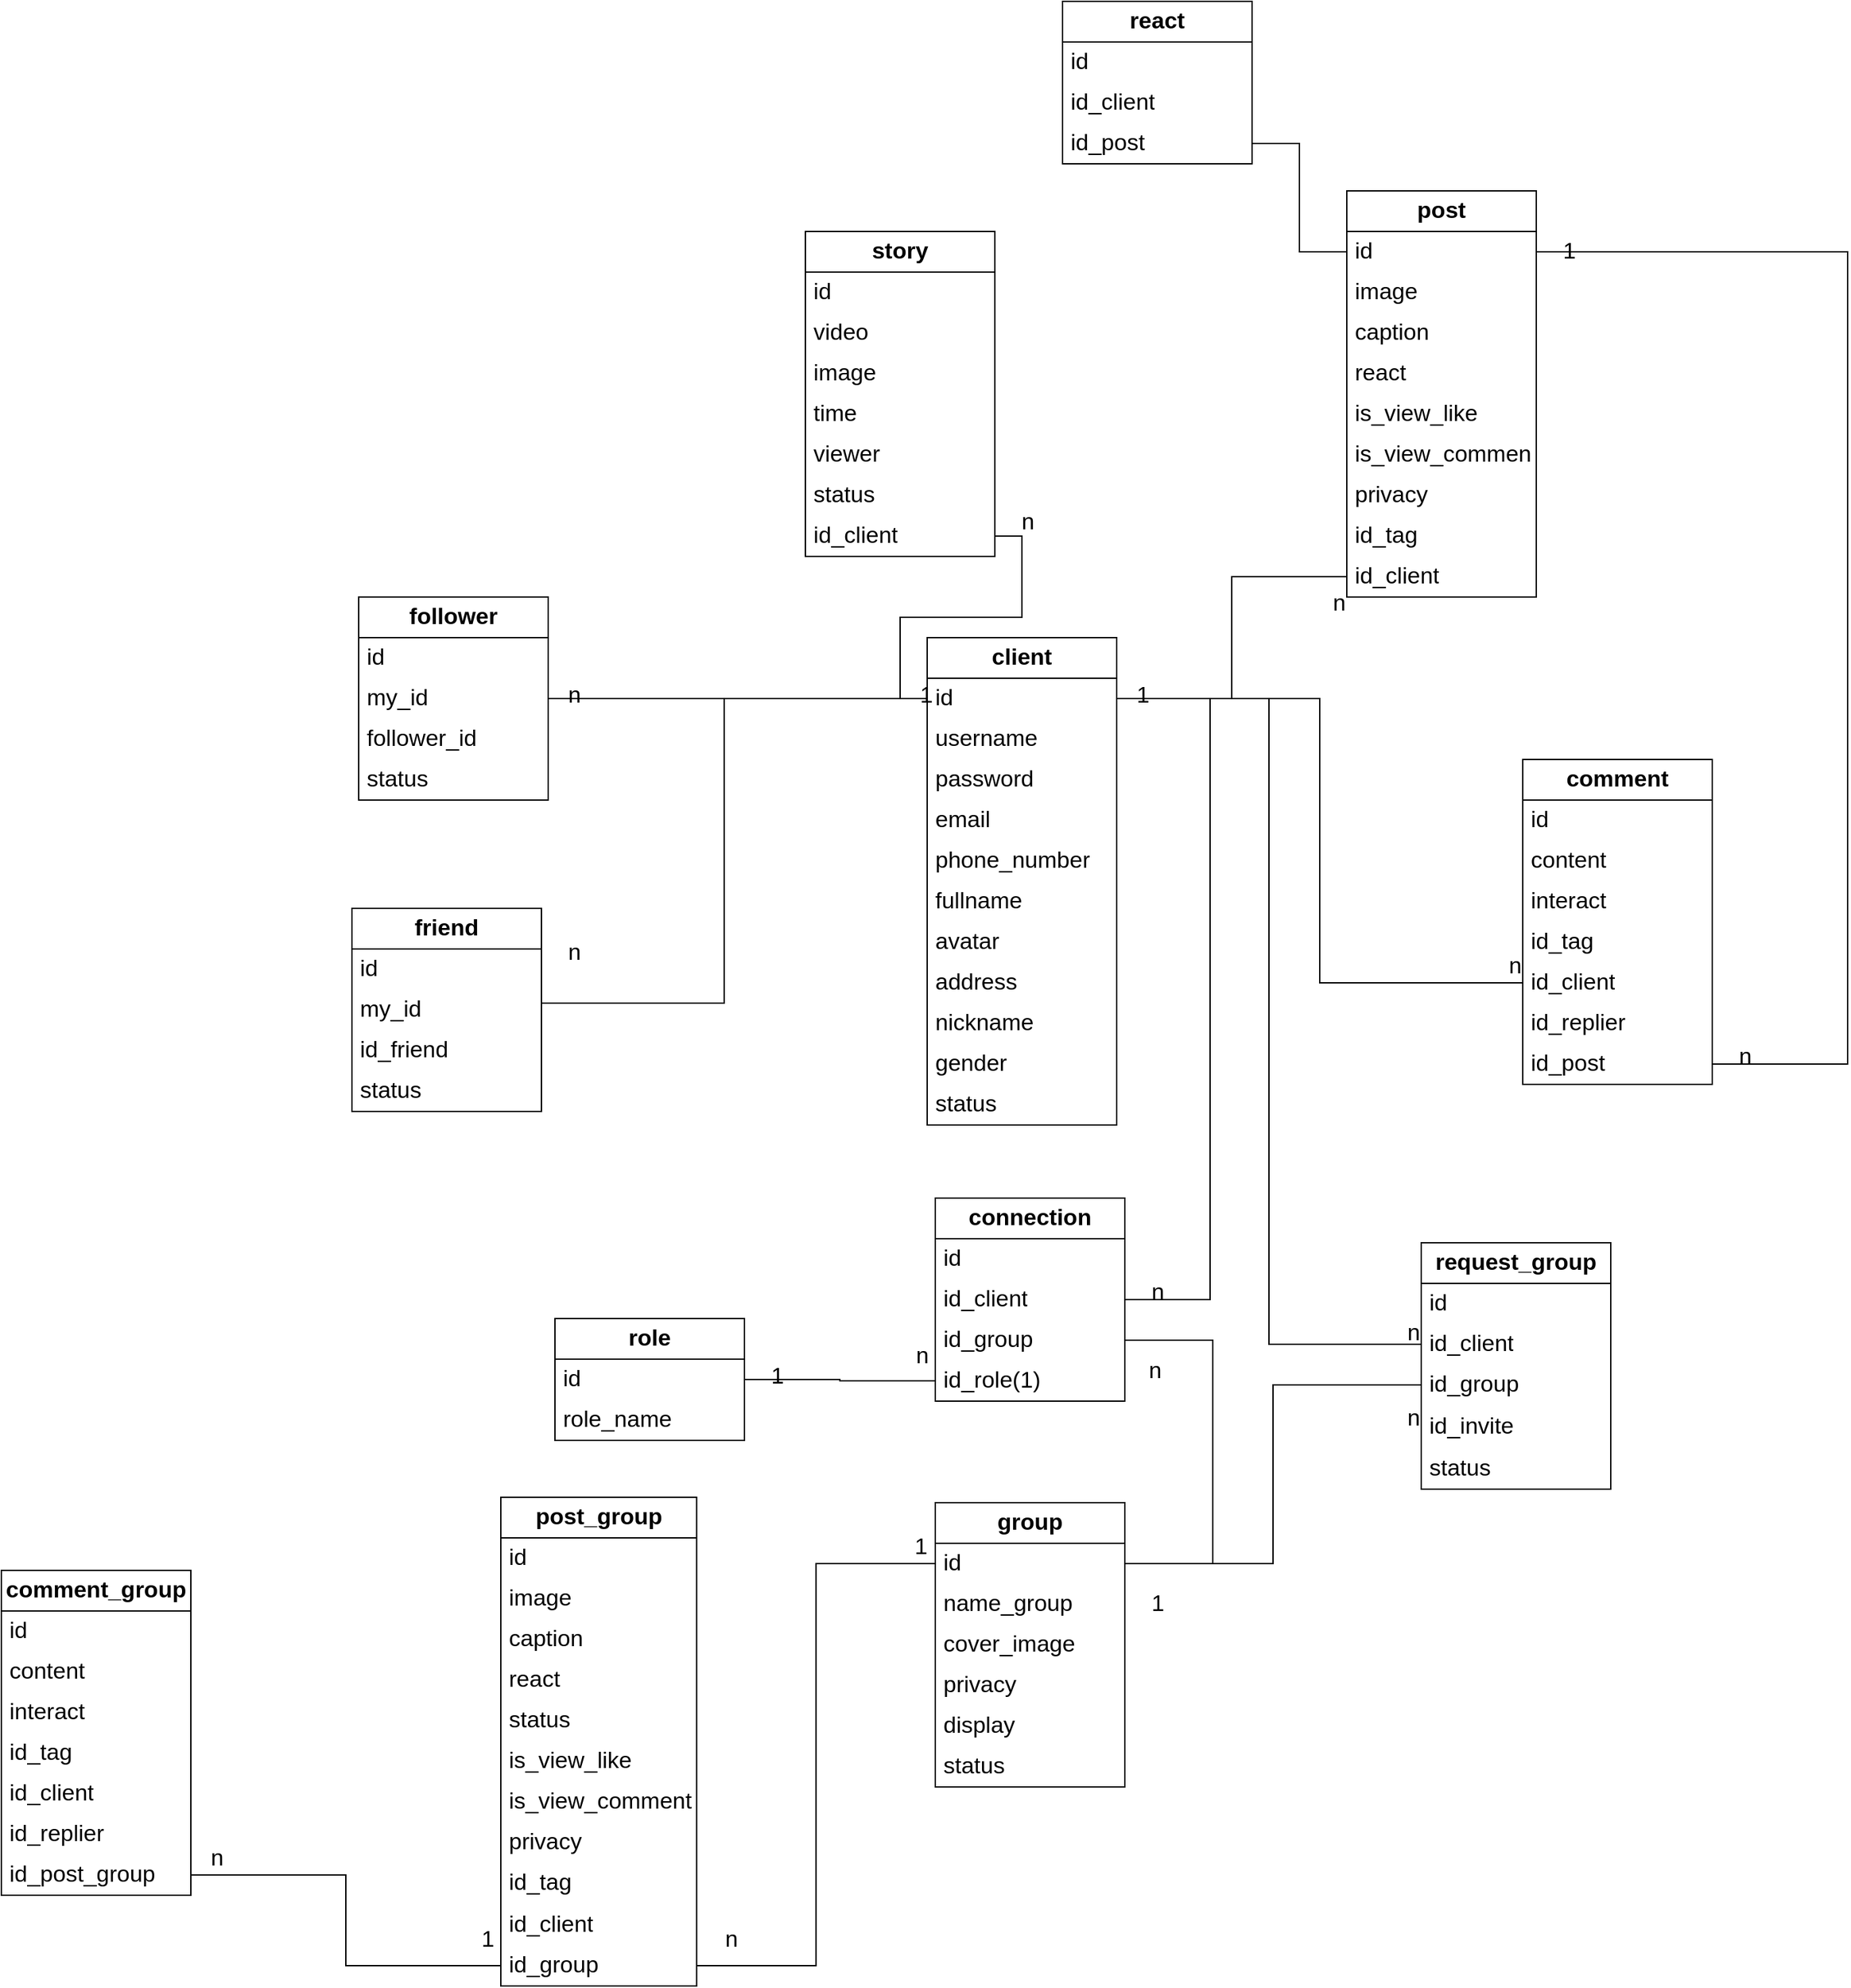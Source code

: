 <mxfile version="22.1.7" type="device">
  <diagram id="KWOiYIFI6qFfXmNldW56" name="Trang-1">
    <mxGraphModel dx="2100" dy="2706" grid="0" gridSize="10" guides="1" tooltips="1" connect="1" arrows="1" fold="1" page="1" pageScale="1" pageWidth="900" pageHeight="1600" math="0" shadow="0">
      <root>
        <mxCell id="0" />
        <mxCell id="1" parent="0" />
        <mxCell id="lit1NQytXQZpZHDRdPP0-2" value="client" style="swimlane;childLayout=stackLayout;horizontal=1;startSize=30;horizontalStack=0;resizeParent=1;resizeParentMax=0;resizeLast=0;collapsible=1;marginBottom=0;rounded=0;html=1;whiteSpace=wrap;labelBackgroundColor=none;fontSize=17;" parent="1" vertex="1">
          <mxGeometry x="935" y="40" width="140" height="360" as="geometry" />
        </mxCell>
        <mxCell id="lit1NQytXQZpZHDRdPP0-3" value="id" style="text;strokeColor=none;fillColor=none;align=left;verticalAlign=middle;spacingLeft=4;spacingRight=4;overflow=hidden;points=[[0,0.5],[1,0.5]];portConstraint=eastwest;rotatable=0;rounded=0;html=1;whiteSpace=wrap;labelBackgroundColor=none;fontSize=17;" parent="lit1NQytXQZpZHDRdPP0-2" vertex="1">
          <mxGeometry y="30" width="140" height="30" as="geometry" />
        </mxCell>
        <mxCell id="lit1NQytXQZpZHDRdPP0-4" value="username" style="text;strokeColor=none;fillColor=none;align=left;verticalAlign=middle;spacingLeft=4;spacingRight=4;overflow=hidden;points=[[0,0.5],[1,0.5]];portConstraint=eastwest;rotatable=0;rounded=0;html=1;whiteSpace=wrap;labelBackgroundColor=none;fontSize=17;" parent="lit1NQytXQZpZHDRdPP0-2" vertex="1">
          <mxGeometry y="60" width="140" height="30" as="geometry" />
        </mxCell>
        <mxCell id="lit1NQytXQZpZHDRdPP0-5" value="password" style="text;strokeColor=none;fillColor=none;align=left;verticalAlign=middle;spacingLeft=4;spacingRight=4;overflow=hidden;points=[[0,0.5],[1,0.5]];portConstraint=eastwest;rotatable=0;rounded=0;html=1;whiteSpace=wrap;labelBackgroundColor=none;fontSize=17;" parent="lit1NQytXQZpZHDRdPP0-2" vertex="1">
          <mxGeometry y="90" width="140" height="30" as="geometry" />
        </mxCell>
        <mxCell id="lit1NQytXQZpZHDRdPP0-6" value="email" style="text;strokeColor=none;fillColor=none;align=left;verticalAlign=middle;spacingLeft=4;spacingRight=4;overflow=hidden;points=[[0,0.5],[1,0.5]];portConstraint=eastwest;rotatable=0;rounded=0;html=1;whiteSpace=wrap;labelBackgroundColor=none;fontSize=17;" parent="lit1NQytXQZpZHDRdPP0-2" vertex="1">
          <mxGeometry y="120" width="140" height="30" as="geometry" />
        </mxCell>
        <mxCell id="lit1NQytXQZpZHDRdPP0-7" value="phone_number&#x9;" style="text;strokeColor=none;fillColor=none;align=left;verticalAlign=middle;spacingLeft=4;spacingRight=4;overflow=hidden;points=[[0,0.5],[1,0.5]];portConstraint=eastwest;rotatable=0;rounded=0;html=1;whiteSpace=wrap;labelBackgroundColor=none;fontSize=17;" parent="lit1NQytXQZpZHDRdPP0-2" vertex="1">
          <mxGeometry y="150" width="140" height="30" as="geometry" />
        </mxCell>
        <mxCell id="lit1NQytXQZpZHDRdPP0-8" value="fullname" style="text;strokeColor=none;fillColor=none;align=left;verticalAlign=middle;spacingLeft=4;spacingRight=4;overflow=hidden;points=[[0,0.5],[1,0.5]];portConstraint=eastwest;rotatable=0;rounded=0;html=1;whiteSpace=wrap;labelBackgroundColor=none;fontSize=17;" parent="lit1NQytXQZpZHDRdPP0-2" vertex="1">
          <mxGeometry y="180" width="140" height="30" as="geometry" />
        </mxCell>
        <mxCell id="lit1NQytXQZpZHDRdPP0-9" value="avatar" style="text;strokeColor=none;fillColor=none;align=left;verticalAlign=middle;spacingLeft=4;spacingRight=4;overflow=hidden;points=[[0,0.5],[1,0.5]];portConstraint=eastwest;rotatable=0;rounded=0;html=1;whiteSpace=wrap;labelBackgroundColor=none;fontSize=17;" parent="lit1NQytXQZpZHDRdPP0-2" vertex="1">
          <mxGeometry y="210" width="140" height="30" as="geometry" />
        </mxCell>
        <mxCell id="638CYZ-bxSF4gwAhZHb6-4" value="address" style="text;strokeColor=none;fillColor=none;align=left;verticalAlign=middle;spacingLeft=4;spacingRight=4;overflow=hidden;points=[[0,0.5],[1,0.5]];portConstraint=eastwest;rotatable=0;rounded=0;html=1;whiteSpace=wrap;labelBackgroundColor=none;fontSize=17;" parent="lit1NQytXQZpZHDRdPP0-2" vertex="1">
          <mxGeometry y="240" width="140" height="30" as="geometry" />
        </mxCell>
        <mxCell id="638CYZ-bxSF4gwAhZHb6-3" value="nickname" style="text;strokeColor=none;fillColor=none;align=left;verticalAlign=middle;spacingLeft=4;spacingRight=4;overflow=hidden;points=[[0,0.5],[1,0.5]];portConstraint=eastwest;rotatable=0;rounded=0;html=1;whiteSpace=wrap;labelBackgroundColor=none;fontSize=17;" parent="lit1NQytXQZpZHDRdPP0-2" vertex="1">
          <mxGeometry y="270" width="140" height="30" as="geometry" />
        </mxCell>
        <mxCell id="638CYZ-bxSF4gwAhZHb6-2" value="gender" style="text;strokeColor=none;fillColor=none;align=left;verticalAlign=middle;spacingLeft=4;spacingRight=4;overflow=hidden;points=[[0,0.5],[1,0.5]];portConstraint=eastwest;rotatable=0;rounded=0;html=1;whiteSpace=wrap;labelBackgroundColor=none;fontSize=17;" parent="lit1NQytXQZpZHDRdPP0-2" vertex="1">
          <mxGeometry y="300" width="140" height="30" as="geometry" />
        </mxCell>
        <mxCell id="lit1NQytXQZpZHDRdPP0-38" value="status" style="text;strokeColor=none;fillColor=none;align=left;verticalAlign=middle;spacingLeft=4;spacingRight=4;overflow=hidden;points=[[0,0.5],[1,0.5]];portConstraint=eastwest;rotatable=0;rounded=0;html=1;whiteSpace=wrap;labelBackgroundColor=none;fontSize=17;" parent="lit1NQytXQZpZHDRdPP0-2" vertex="1">
          <mxGeometry y="330" width="140" height="30" as="geometry" />
        </mxCell>
        <mxCell id="lit1NQytXQZpZHDRdPP0-19" value="follower" style="swimlane;childLayout=stackLayout;horizontal=1;startSize=30;horizontalStack=0;resizeParent=1;resizeParentMax=0;resizeLast=0;collapsible=1;marginBottom=0;rounded=0;html=1;whiteSpace=wrap;labelBackgroundColor=none;fontSize=17;" parent="1" vertex="1">
          <mxGeometry x="515" y="10" width="140" height="150" as="geometry" />
        </mxCell>
        <mxCell id="lit1NQytXQZpZHDRdPP0-20" value="id" style="text;strokeColor=none;fillColor=none;align=left;verticalAlign=middle;spacingLeft=4;spacingRight=4;overflow=hidden;points=[[0,0.5],[1,0.5]];portConstraint=eastwest;rotatable=0;rounded=0;html=1;whiteSpace=wrap;labelBackgroundColor=none;fontSize=17;" parent="lit1NQytXQZpZHDRdPP0-19" vertex="1">
          <mxGeometry y="30" width="140" height="30" as="geometry" />
        </mxCell>
        <mxCell id="lit1NQytXQZpZHDRdPP0-21" value="my_id" style="text;strokeColor=none;fillColor=none;align=left;verticalAlign=middle;spacingLeft=4;spacingRight=4;overflow=hidden;points=[[0,0.5],[1,0.5]];portConstraint=eastwest;rotatable=0;rounded=0;html=1;whiteSpace=wrap;labelBackgroundColor=none;fontSize=17;" parent="lit1NQytXQZpZHDRdPP0-19" vertex="1">
          <mxGeometry y="60" width="140" height="30" as="geometry" />
        </mxCell>
        <mxCell id="lit1NQytXQZpZHDRdPP0-41" value="follower_id" style="text;strokeColor=none;fillColor=none;align=left;verticalAlign=middle;spacingLeft=4;spacingRight=4;overflow=hidden;points=[[0,0.5],[1,0.5]];portConstraint=eastwest;rotatable=0;rounded=0;html=1;whiteSpace=wrap;labelBackgroundColor=none;fontSize=17;" parent="lit1NQytXQZpZHDRdPP0-19" vertex="1">
          <mxGeometry y="90" width="140" height="30" as="geometry" />
        </mxCell>
        <mxCell id="FnMhStmDp7XJVTJA2BKl-3" value="status" style="text;strokeColor=none;fillColor=none;align=left;verticalAlign=middle;spacingLeft=4;spacingRight=4;overflow=hidden;points=[[0,0.5],[1,0.5]];portConstraint=eastwest;rotatable=0;rounded=0;html=1;whiteSpace=wrap;labelBackgroundColor=none;fontSize=17;" parent="lit1NQytXQZpZHDRdPP0-19" vertex="1">
          <mxGeometry y="120" width="140" height="30" as="geometry" />
        </mxCell>
        <mxCell id="lit1NQytXQZpZHDRdPP0-30" value="" style="edgeStyle=orthogonalEdgeStyle;rounded=0;orthogonalLoop=1;jettySize=auto;endArrow=none;endFill=0;html=1;labelBackgroundColor=none;fontColor=default;fontSize=17;" parent="1" source="lit1NQytXQZpZHDRdPP0-26" target="lit1NQytXQZpZHDRdPP0-3" edge="1">
          <mxGeometry relative="1" as="geometry">
            <Array as="points">
              <mxPoint x="785" y="310" />
              <mxPoint x="785" y="85" />
            </Array>
          </mxGeometry>
        </mxCell>
        <mxCell id="lit1NQytXQZpZHDRdPP0-26" value="friend" style="swimlane;childLayout=stackLayout;horizontal=1;startSize=30;horizontalStack=0;resizeParent=1;resizeParentMax=0;resizeLast=0;collapsible=1;marginBottom=0;rounded=0;html=1;whiteSpace=wrap;labelBackgroundColor=none;fontSize=17;" parent="1" vertex="1">
          <mxGeometry x="510" y="240" width="140" height="150" as="geometry" />
        </mxCell>
        <mxCell id="lit1NQytXQZpZHDRdPP0-27" value="id" style="text;strokeColor=none;fillColor=none;align=left;verticalAlign=middle;spacingLeft=4;spacingRight=4;overflow=hidden;points=[[0,0.5],[1,0.5]];portConstraint=eastwest;rotatable=0;rounded=0;html=1;whiteSpace=wrap;labelBackgroundColor=none;fontSize=17;" parent="lit1NQytXQZpZHDRdPP0-26" vertex="1">
          <mxGeometry y="30" width="140" height="30" as="geometry" />
        </mxCell>
        <mxCell id="FnMhStmDp7XJVTJA2BKl-2" value="my_id" style="text;strokeColor=none;fillColor=none;align=left;verticalAlign=middle;spacingLeft=4;spacingRight=4;overflow=hidden;points=[[0,0.5],[1,0.5]];portConstraint=eastwest;rotatable=0;rounded=0;html=1;whiteSpace=wrap;labelBackgroundColor=none;fontSize=17;" parent="lit1NQytXQZpZHDRdPP0-26" vertex="1">
          <mxGeometry y="60" width="140" height="30" as="geometry" />
        </mxCell>
        <mxCell id="lit1NQytXQZpZHDRdPP0-28" value="id_friend" style="text;strokeColor=none;fillColor=none;align=left;verticalAlign=middle;spacingLeft=4;spacingRight=4;overflow=hidden;points=[[0,0.5],[1,0.5]];portConstraint=eastwest;rotatable=0;rounded=0;html=1;whiteSpace=wrap;labelBackgroundColor=none;fontSize=17;" parent="lit1NQytXQZpZHDRdPP0-26" vertex="1">
          <mxGeometry y="90" width="140" height="30" as="geometry" />
        </mxCell>
        <mxCell id="lit1NQytXQZpZHDRdPP0-39" value="status" style="text;strokeColor=none;fillColor=none;align=left;verticalAlign=middle;spacingLeft=4;spacingRight=4;overflow=hidden;points=[[0,0.5],[1,0.5]];portConstraint=eastwest;rotatable=0;rounded=0;html=1;whiteSpace=wrap;labelBackgroundColor=none;fontSize=17;" parent="lit1NQytXQZpZHDRdPP0-26" vertex="1">
          <mxGeometry y="120" width="140" height="30" as="geometry" />
        </mxCell>
        <mxCell id="lit1NQytXQZpZHDRdPP0-29" value="" style="edgeStyle=orthogonalEdgeStyle;rounded=0;orthogonalLoop=1;jettySize=auto;endArrow=none;endFill=0;html=1;labelBackgroundColor=none;fontColor=default;fontSize=17;" parent="1" source="lit1NQytXQZpZHDRdPP0-21" target="lit1NQytXQZpZHDRdPP0-3" edge="1">
          <mxGeometry relative="1" as="geometry" />
        </mxCell>
        <mxCell id="lit1NQytXQZpZHDRdPP0-33" value="1" style="text;align=center;verticalAlign=middle;resizable=0;points=[];autosize=1;strokeColor=none;fillColor=none;rounded=0;html=1;labelBackgroundColor=none;fontSize=17;" parent="1" vertex="1">
          <mxGeometry x="920" y="67" width="27" height="32" as="geometry" />
        </mxCell>
        <mxCell id="lit1NQytXQZpZHDRdPP0-34" value="n" style="text;align=center;verticalAlign=middle;resizable=0;points=[];autosize=1;strokeColor=none;fillColor=none;rounded=0;html=1;labelBackgroundColor=none;fontSize=17;" parent="1" vertex="1">
          <mxGeometry x="660" y="67" width="27" height="32" as="geometry" />
        </mxCell>
        <mxCell id="lit1NQytXQZpZHDRdPP0-35" value="n" style="text;align=center;verticalAlign=middle;resizable=0;points=[];autosize=1;strokeColor=none;fillColor=none;rounded=0;html=1;labelBackgroundColor=none;fontSize=17;" parent="1" vertex="1">
          <mxGeometry x="660" y="257" width="27" height="32" as="geometry" />
        </mxCell>
        <mxCell id="lit1NQytXQZpZHDRdPP0-37" value="1" style="text;align=center;verticalAlign=middle;resizable=0;points=[];autosize=1;strokeColor=none;fillColor=none;rounded=0;html=1;labelBackgroundColor=none;fontSize=17;" parent="1" vertex="1">
          <mxGeometry x="1080" y="67" width="27" height="32" as="geometry" />
        </mxCell>
        <mxCell id="lit1NQytXQZpZHDRdPP0-42" value="story" style="swimlane;childLayout=stackLayout;horizontal=1;startSize=30;horizontalStack=0;resizeParent=1;resizeParentMax=0;resizeLast=0;collapsible=1;marginBottom=0;rounded=0;html=1;whiteSpace=wrap;labelBackgroundColor=none;fontSize=17;" parent="1" vertex="1">
          <mxGeometry x="845" y="-260" width="140" height="240" as="geometry" />
        </mxCell>
        <mxCell id="lit1NQytXQZpZHDRdPP0-43" value="id" style="text;strokeColor=none;fillColor=none;align=left;verticalAlign=middle;spacingLeft=4;spacingRight=4;overflow=hidden;points=[[0,0.5],[1,0.5]];portConstraint=eastwest;rotatable=0;rounded=0;html=1;whiteSpace=wrap;labelBackgroundColor=none;fontSize=17;" parent="lit1NQytXQZpZHDRdPP0-42" vertex="1">
          <mxGeometry y="30" width="140" height="30" as="geometry" />
        </mxCell>
        <mxCell id="lit1NQytXQZpZHDRdPP0-44" value="video" style="text;strokeColor=none;fillColor=none;align=left;verticalAlign=middle;spacingLeft=4;spacingRight=4;overflow=hidden;points=[[0,0.5],[1,0.5]];portConstraint=eastwest;rotatable=0;rounded=0;html=1;whiteSpace=wrap;labelBackgroundColor=none;fontSize=17;" parent="lit1NQytXQZpZHDRdPP0-42" vertex="1">
          <mxGeometry y="60" width="140" height="30" as="geometry" />
        </mxCell>
        <mxCell id="lit1NQytXQZpZHDRdPP0-45" value="image" style="text;strokeColor=none;fillColor=none;align=left;verticalAlign=middle;spacingLeft=4;spacingRight=4;overflow=hidden;points=[[0,0.5],[1,0.5]];portConstraint=eastwest;rotatable=0;rounded=0;html=1;whiteSpace=wrap;labelBackgroundColor=none;fontSize=17;" parent="lit1NQytXQZpZHDRdPP0-42" vertex="1">
          <mxGeometry y="90" width="140" height="30" as="geometry" />
        </mxCell>
        <mxCell id="lit1NQytXQZpZHDRdPP0-46" value="time" style="text;strokeColor=none;fillColor=none;align=left;verticalAlign=middle;spacingLeft=4;spacingRight=4;overflow=hidden;points=[[0,0.5],[1,0.5]];portConstraint=eastwest;rotatable=0;rounded=0;html=1;whiteSpace=wrap;labelBackgroundColor=none;fontSize=17;" parent="lit1NQytXQZpZHDRdPP0-42" vertex="1">
          <mxGeometry y="120" width="140" height="30" as="geometry" />
        </mxCell>
        <mxCell id="lit1NQytXQZpZHDRdPP0-61" value="viewer" style="text;strokeColor=none;fillColor=none;align=left;verticalAlign=middle;spacingLeft=4;spacingRight=4;overflow=hidden;points=[[0,0.5],[1,0.5]];portConstraint=eastwest;rotatable=0;rounded=0;html=1;whiteSpace=wrap;labelBackgroundColor=none;fontSize=17;" parent="lit1NQytXQZpZHDRdPP0-42" vertex="1">
          <mxGeometry y="150" width="140" height="30" as="geometry" />
        </mxCell>
        <mxCell id="lit1NQytXQZpZHDRdPP0-51" value="status" style="text;strokeColor=none;fillColor=none;align=left;verticalAlign=middle;spacingLeft=4;spacingRight=4;overflow=hidden;points=[[0,0.5],[1,0.5]];portConstraint=eastwest;rotatable=0;rounded=0;html=1;whiteSpace=wrap;labelBackgroundColor=none;fontSize=17;" parent="lit1NQytXQZpZHDRdPP0-42" vertex="1">
          <mxGeometry y="180" width="140" height="30" as="geometry" />
        </mxCell>
        <mxCell id="lit1NQytXQZpZHDRdPP0-47" value="id_client" style="text;strokeColor=none;fillColor=none;align=left;verticalAlign=middle;spacingLeft=4;spacingRight=4;overflow=hidden;points=[[0,0.5],[1,0.5]];portConstraint=eastwest;rotatable=0;rounded=0;html=1;whiteSpace=wrap;labelBackgroundColor=none;fontSize=17;" parent="lit1NQytXQZpZHDRdPP0-42" vertex="1">
          <mxGeometry y="210" width="140" height="30" as="geometry" />
        </mxCell>
        <mxCell id="lit1NQytXQZpZHDRdPP0-48" value="" style="edgeStyle=orthogonalEdgeStyle;rounded=0;orthogonalLoop=1;jettySize=auto;endArrow=none;endFill=0;html=1;labelBackgroundColor=none;fontColor=default;fontSize=17;" parent="1" source="lit1NQytXQZpZHDRdPP0-47" target="lit1NQytXQZpZHDRdPP0-3" edge="1">
          <mxGeometry relative="1" as="geometry" />
        </mxCell>
        <mxCell id="lit1NQytXQZpZHDRdPP0-49" value="n" style="text;align=center;verticalAlign=middle;resizable=0;points=[];autosize=1;strokeColor=none;fillColor=none;rounded=0;html=1;labelBackgroundColor=none;fontSize=17;" parent="1" vertex="1">
          <mxGeometry x="995" y="-61" width="27" height="32" as="geometry" />
        </mxCell>
        <mxCell id="lit1NQytXQZpZHDRdPP0-53" value="post" style="swimlane;childLayout=stackLayout;horizontal=1;startSize=30;horizontalStack=0;resizeParent=1;resizeParentMax=0;resizeLast=0;collapsible=1;marginBottom=0;rounded=0;html=1;whiteSpace=wrap;labelBackgroundColor=none;fontSize=17;" parent="1" vertex="1">
          <mxGeometry x="1245" y="-290" width="140" height="300" as="geometry" />
        </mxCell>
        <mxCell id="lit1NQytXQZpZHDRdPP0-54" value="id" style="text;strokeColor=none;fillColor=none;align=left;verticalAlign=middle;spacingLeft=4;spacingRight=4;overflow=hidden;points=[[0,0.5],[1,0.5]];portConstraint=eastwest;rotatable=0;rounded=0;html=1;whiteSpace=wrap;labelBackgroundColor=none;fontSize=17;" parent="lit1NQytXQZpZHDRdPP0-53" vertex="1">
          <mxGeometry y="30" width="140" height="30" as="geometry" />
        </mxCell>
        <mxCell id="lit1NQytXQZpZHDRdPP0-56" value="image" style="text;strokeColor=none;fillColor=none;align=left;verticalAlign=middle;spacingLeft=4;spacingRight=4;overflow=hidden;points=[[0,0.5],[1,0.5]];portConstraint=eastwest;rotatable=0;rounded=0;html=1;whiteSpace=wrap;labelBackgroundColor=none;fontSize=17;" parent="lit1NQytXQZpZHDRdPP0-53" vertex="1">
          <mxGeometry y="60" width="140" height="30" as="geometry" />
        </mxCell>
        <mxCell id="lit1NQytXQZpZHDRdPP0-57" value="caption" style="text;strokeColor=none;fillColor=none;align=left;verticalAlign=middle;spacingLeft=4;spacingRight=4;overflow=hidden;points=[[0,0.5],[1,0.5]];portConstraint=eastwest;rotatable=0;rounded=0;html=1;whiteSpace=wrap;labelBackgroundColor=none;fontSize=17;" parent="lit1NQytXQZpZHDRdPP0-53" vertex="1">
          <mxGeometry y="90" width="140" height="30" as="geometry" />
        </mxCell>
        <mxCell id="lit1NQytXQZpZHDRdPP0-72" value="react" style="text;strokeColor=none;fillColor=none;align=left;verticalAlign=middle;spacingLeft=4;spacingRight=4;overflow=hidden;points=[[0,0.5],[1,0.5]];portConstraint=eastwest;rotatable=0;rounded=0;html=1;whiteSpace=wrap;labelBackgroundColor=none;fontSize=17;" parent="lit1NQytXQZpZHDRdPP0-53" vertex="1">
          <mxGeometry y="120" width="140" height="30" as="geometry" />
        </mxCell>
        <mxCell id="lit1NQytXQZpZHDRdPP0-73" value="is_view_like" style="text;strokeColor=none;fillColor=none;align=left;verticalAlign=middle;spacingLeft=4;spacingRight=4;overflow=hidden;points=[[0,0.5],[1,0.5]];portConstraint=eastwest;rotatable=0;rounded=0;html=1;whiteSpace=wrap;labelBackgroundColor=none;fontSize=17;" parent="lit1NQytXQZpZHDRdPP0-53" vertex="1">
          <mxGeometry y="150" width="140" height="30" as="geometry" />
        </mxCell>
        <mxCell id="lit1NQytXQZpZHDRdPP0-74" value="is_view_comment" style="text;strokeColor=none;fillColor=none;align=left;verticalAlign=middle;spacingLeft=4;spacingRight=4;overflow=hidden;points=[[0,0.5],[1,0.5]];portConstraint=eastwest;rotatable=0;rounded=0;html=1;whiteSpace=wrap;labelBackgroundColor=none;fontSize=17;" parent="lit1NQytXQZpZHDRdPP0-53" vertex="1">
          <mxGeometry y="180" width="140" height="30" as="geometry" />
        </mxCell>
        <mxCell id="vYBGEn3jH9GgvnPukR0g-1" value="privacy" style="text;strokeColor=none;fillColor=none;align=left;verticalAlign=middle;spacingLeft=4;spacingRight=4;overflow=hidden;points=[[0,0.5],[1,0.5]];portConstraint=eastwest;rotatable=0;rounded=0;html=1;whiteSpace=wrap;labelBackgroundColor=none;fontSize=17;" parent="lit1NQytXQZpZHDRdPP0-53" vertex="1">
          <mxGeometry y="210" width="140" height="30" as="geometry" />
        </mxCell>
        <mxCell id="lit1NQytXQZpZHDRdPP0-60" value="id_tag" style="text;strokeColor=none;fillColor=none;align=left;verticalAlign=middle;spacingLeft=4;spacingRight=4;overflow=hidden;points=[[0,0.5],[1,0.5]];portConstraint=eastwest;rotatable=0;rounded=0;html=1;whiteSpace=wrap;labelBackgroundColor=none;fontSize=17;" parent="lit1NQytXQZpZHDRdPP0-53" vertex="1">
          <mxGeometry y="240" width="140" height="30" as="geometry" />
        </mxCell>
        <mxCell id="lit1NQytXQZpZHDRdPP0-59" value="id_client" style="text;strokeColor=none;fillColor=none;align=left;verticalAlign=middle;spacingLeft=4;spacingRight=4;overflow=hidden;points=[[0,0.5],[1,0.5]];portConstraint=eastwest;rotatable=0;rounded=0;html=1;whiteSpace=wrap;labelBackgroundColor=none;fontSize=17;" parent="lit1NQytXQZpZHDRdPP0-53" vertex="1">
          <mxGeometry y="270" width="140" height="30" as="geometry" />
        </mxCell>
        <mxCell id="lit1NQytXQZpZHDRdPP0-62" value="" style="edgeStyle=orthogonalEdgeStyle;rounded=0;orthogonalLoop=1;jettySize=auto;endArrow=none;endFill=0;html=1;labelBackgroundColor=none;fontColor=default;fontSize=17;" parent="1" source="lit1NQytXQZpZHDRdPP0-59" target="lit1NQytXQZpZHDRdPP0-3" edge="1">
          <mxGeometry relative="1" as="geometry" />
        </mxCell>
        <mxCell id="lit1NQytXQZpZHDRdPP0-63" value="n" style="text;align=center;verticalAlign=middle;resizable=0;points=[];autosize=1;strokeColor=none;fillColor=none;rounded=0;html=1;labelBackgroundColor=none;fontSize=17;" parent="1" vertex="1">
          <mxGeometry x="1225" y="-1" width="27" height="32" as="geometry" />
        </mxCell>
        <mxCell id="lit1NQytXQZpZHDRdPP0-64" value="comment" style="swimlane;childLayout=stackLayout;horizontal=1;startSize=30;horizontalStack=0;resizeParent=1;resizeParentMax=0;resizeLast=0;collapsible=1;marginBottom=0;rounded=0;html=1;whiteSpace=wrap;labelBackgroundColor=none;fontSize=17;" parent="1" vertex="1">
          <mxGeometry x="1375" y="130" width="140" height="240" as="geometry" />
        </mxCell>
        <mxCell id="lit1NQytXQZpZHDRdPP0-65" value="id" style="text;strokeColor=none;fillColor=none;align=left;verticalAlign=middle;spacingLeft=4;spacingRight=4;overflow=hidden;points=[[0,0.5],[1,0.5]];portConstraint=eastwest;rotatable=0;rounded=0;html=1;whiteSpace=wrap;labelBackgroundColor=none;fontSize=17;" parent="lit1NQytXQZpZHDRdPP0-64" vertex="1">
          <mxGeometry y="30" width="140" height="30" as="geometry" />
        </mxCell>
        <mxCell id="lit1NQytXQZpZHDRdPP0-66" value="content" style="text;strokeColor=none;fillColor=none;align=left;verticalAlign=middle;spacingLeft=4;spacingRight=4;overflow=hidden;points=[[0,0.5],[1,0.5]];portConstraint=eastwest;rotatable=0;rounded=0;html=1;whiteSpace=wrap;labelBackgroundColor=none;fontSize=17;" parent="lit1NQytXQZpZHDRdPP0-64" vertex="1">
          <mxGeometry y="60" width="140" height="30" as="geometry" />
        </mxCell>
        <mxCell id="lit1NQytXQZpZHDRdPP0-69" value="interact" style="text;strokeColor=none;fillColor=none;align=left;verticalAlign=middle;spacingLeft=4;spacingRight=4;overflow=hidden;points=[[0,0.5],[1,0.5]];portConstraint=eastwest;rotatable=0;rounded=0;html=1;whiteSpace=wrap;labelBackgroundColor=none;fontSize=17;" parent="lit1NQytXQZpZHDRdPP0-64" vertex="1">
          <mxGeometry y="90" width="140" height="30" as="geometry" />
        </mxCell>
        <mxCell id="lit1NQytXQZpZHDRdPP0-70" value="id_tag" style="text;strokeColor=none;fillColor=none;align=left;verticalAlign=middle;spacingLeft=4;spacingRight=4;overflow=hidden;points=[[0,0.5],[1,0.5]];portConstraint=eastwest;rotatable=0;rounded=0;html=1;whiteSpace=wrap;labelBackgroundColor=none;fontSize=17;" parent="lit1NQytXQZpZHDRdPP0-64" vertex="1">
          <mxGeometry y="120" width="140" height="30" as="geometry" />
        </mxCell>
        <mxCell id="lit1NQytXQZpZHDRdPP0-71" value="id_client" style="text;strokeColor=none;fillColor=none;align=left;verticalAlign=middle;spacingLeft=4;spacingRight=4;overflow=hidden;points=[[0,0.5],[1,0.5]];portConstraint=eastwest;rotatable=0;rounded=0;html=1;whiteSpace=wrap;labelBackgroundColor=none;fontSize=17;" parent="lit1NQytXQZpZHDRdPP0-64" vertex="1">
          <mxGeometry y="150" width="140" height="30" as="geometry" />
        </mxCell>
        <mxCell id="lit1NQytXQZpZHDRdPP0-83" value="id_replier" style="text;strokeColor=none;fillColor=none;align=left;verticalAlign=middle;spacingLeft=4;spacingRight=4;overflow=hidden;points=[[0,0.5],[1,0.5]];portConstraint=eastwest;rotatable=0;rounded=0;html=1;whiteSpace=wrap;labelBackgroundColor=none;fontSize=17;" parent="lit1NQytXQZpZHDRdPP0-64" vertex="1">
          <mxGeometry y="180" width="140" height="30" as="geometry" />
        </mxCell>
        <mxCell id="lit1NQytXQZpZHDRdPP0-76" value="id_post" style="text;strokeColor=none;fillColor=none;align=left;verticalAlign=middle;spacingLeft=4;spacingRight=4;overflow=hidden;points=[[0,0.5],[1,0.5]];portConstraint=eastwest;rotatable=0;rounded=0;html=1;whiteSpace=wrap;labelBackgroundColor=none;fontSize=17;" parent="lit1NQytXQZpZHDRdPP0-64" vertex="1">
          <mxGeometry y="210" width="140" height="30" as="geometry" />
        </mxCell>
        <mxCell id="lit1NQytXQZpZHDRdPP0-78" value="" style="edgeStyle=orthogonalEdgeStyle;rounded=0;orthogonalLoop=1;jettySize=auto;endArrow=none;endFill=0;html=1;labelBackgroundColor=none;fontColor=default;fontSize=17;" parent="1" source="lit1NQytXQZpZHDRdPP0-71" target="lit1NQytXQZpZHDRdPP0-3" edge="1">
          <mxGeometry relative="1" as="geometry" />
        </mxCell>
        <mxCell id="lit1NQytXQZpZHDRdPP0-79" value="" style="edgeStyle=orthogonalEdgeStyle;rounded=0;orthogonalLoop=1;jettySize=auto;endArrow=none;endFill=0;exitX=1;exitY=0.5;exitDx=0;exitDy=0;html=1;labelBackgroundColor=none;fontColor=default;fontSize=17;" parent="1" source="lit1NQytXQZpZHDRdPP0-76" target="lit1NQytXQZpZHDRdPP0-54" edge="1">
          <mxGeometry relative="1" as="geometry">
            <Array as="points">
              <mxPoint x="1615" y="355" />
              <mxPoint x="1615" y="-245" />
            </Array>
          </mxGeometry>
        </mxCell>
        <mxCell id="lit1NQytXQZpZHDRdPP0-80" value="n" style="text;align=center;verticalAlign=middle;resizable=0;points=[];autosize=1;strokeColor=none;fillColor=none;rounded=0;html=1;labelBackgroundColor=none;fontSize=17;" parent="1" vertex="1">
          <mxGeometry x="1355" y="267" width="27" height="32" as="geometry" />
        </mxCell>
        <mxCell id="lit1NQytXQZpZHDRdPP0-81" value="n" style="text;align=center;verticalAlign=middle;resizable=0;points=[];autosize=1;strokeColor=none;fillColor=none;rounded=0;html=1;labelBackgroundColor=none;fontSize=17;" parent="1" vertex="1">
          <mxGeometry x="1525" y="334" width="27" height="32" as="geometry" />
        </mxCell>
        <mxCell id="lit1NQytXQZpZHDRdPP0-82" value="1" style="text;align=center;verticalAlign=middle;resizable=0;points=[];autosize=1;strokeColor=none;fillColor=none;rounded=0;html=1;labelBackgroundColor=none;fontSize=17;" parent="1" vertex="1">
          <mxGeometry x="1395" y="-261" width="27" height="32" as="geometry" />
        </mxCell>
        <mxCell id="mnUjfrgd06w5Rz2w_-gV-1" value="react" style="swimlane;childLayout=stackLayout;horizontal=1;startSize=30;horizontalStack=0;resizeParent=1;resizeParentMax=0;resizeLast=0;collapsible=1;marginBottom=0;rounded=0;html=1;whiteSpace=wrap;labelBackgroundColor=none;fontSize=17;" parent="1" vertex="1">
          <mxGeometry x="1035" y="-430" width="140" height="120" as="geometry" />
        </mxCell>
        <mxCell id="mnUjfrgd06w5Rz2w_-gV-2" value="id" style="text;strokeColor=none;fillColor=none;align=left;verticalAlign=middle;spacingLeft=4;spacingRight=4;overflow=hidden;points=[[0,0.5],[1,0.5]];portConstraint=eastwest;rotatable=0;rounded=0;html=1;whiteSpace=wrap;labelBackgroundColor=none;fontSize=17;" parent="mnUjfrgd06w5Rz2w_-gV-1" vertex="1">
          <mxGeometry y="30" width="140" height="30" as="geometry" />
        </mxCell>
        <mxCell id="mnUjfrgd06w5Rz2w_-gV-3" value="id_client" style="text;strokeColor=none;fillColor=none;align=left;verticalAlign=middle;spacingLeft=4;spacingRight=4;overflow=hidden;points=[[0,0.5],[1,0.5]];portConstraint=eastwest;rotatable=0;rounded=0;html=1;whiteSpace=wrap;labelBackgroundColor=none;fontSize=17;" parent="mnUjfrgd06w5Rz2w_-gV-1" vertex="1">
          <mxGeometry y="60" width="140" height="30" as="geometry" />
        </mxCell>
        <mxCell id="mnUjfrgd06w5Rz2w_-gV-4" value="id_post" style="text;strokeColor=none;fillColor=none;align=left;verticalAlign=middle;spacingLeft=4;spacingRight=4;overflow=hidden;points=[[0,0.5],[1,0.5]];portConstraint=eastwest;rotatable=0;rounded=0;html=1;whiteSpace=wrap;labelBackgroundColor=none;fontSize=17;" parent="mnUjfrgd06w5Rz2w_-gV-1" vertex="1">
          <mxGeometry y="90" width="140" height="30" as="geometry" />
        </mxCell>
        <mxCell id="mnUjfrgd06w5Rz2w_-gV-6" value="" style="edgeStyle=orthogonalEdgeStyle;rounded=0;orthogonalLoop=1;jettySize=auto;endArrow=none;endFill=0;html=1;labelBackgroundColor=none;fontColor=default;fontSize=17;" parent="1" source="lit1NQytXQZpZHDRdPP0-54" target="mnUjfrgd06w5Rz2w_-gV-4" edge="1">
          <mxGeometry relative="1" as="geometry" />
        </mxCell>
        <mxCell id="-SEepL-9pWp1u_CDPm-F-2" value="group" style="swimlane;childLayout=stackLayout;horizontal=1;startSize=30;horizontalStack=0;resizeParent=1;resizeParentMax=0;resizeLast=0;collapsible=1;marginBottom=0;rounded=0;html=1;whiteSpace=wrap;labelBackgroundColor=none;fontSize=17;" parent="1" vertex="1">
          <mxGeometry x="941" y="679" width="140" height="210" as="geometry" />
        </mxCell>
        <mxCell id="-SEepL-9pWp1u_CDPm-F-3" value="id" style="text;strokeColor=none;fillColor=none;align=left;verticalAlign=middle;spacingLeft=4;spacingRight=4;overflow=hidden;points=[[0,0.5],[1,0.5]];portConstraint=eastwest;rotatable=0;rounded=0;html=1;whiteSpace=wrap;labelBackgroundColor=none;fontSize=17;" parent="-SEepL-9pWp1u_CDPm-F-2" vertex="1">
          <mxGeometry y="30" width="140" height="30" as="geometry" />
        </mxCell>
        <mxCell id="-SEepL-9pWp1u_CDPm-F-4" value="name_group" style="text;strokeColor=none;fillColor=none;align=left;verticalAlign=middle;spacingLeft=4;spacingRight=4;overflow=hidden;points=[[0,0.5],[1,0.5]];portConstraint=eastwest;rotatable=0;rounded=0;html=1;whiteSpace=wrap;labelBackgroundColor=none;fontSize=17;" parent="-SEepL-9pWp1u_CDPm-F-2" vertex="1">
          <mxGeometry y="60" width="140" height="30" as="geometry" />
        </mxCell>
        <mxCell id="-SEepL-9pWp1u_CDPm-F-5" value="cover_image" style="text;strokeColor=none;fillColor=none;align=left;verticalAlign=middle;spacingLeft=4;spacingRight=4;overflow=hidden;points=[[0,0.5],[1,0.5]];portConstraint=eastwest;rotatable=0;rounded=0;html=1;whiteSpace=wrap;labelBackgroundColor=none;fontSize=17;" parent="-SEepL-9pWp1u_CDPm-F-2" vertex="1">
          <mxGeometry y="90" width="140" height="30" as="geometry" />
        </mxCell>
        <mxCell id="-SEepL-9pWp1u_CDPm-F-75" value="privacy" style="text;strokeColor=none;fillColor=none;align=left;verticalAlign=middle;spacingLeft=4;spacingRight=4;overflow=hidden;points=[[0,0.5],[1,0.5]];portConstraint=eastwest;rotatable=0;rounded=0;html=1;whiteSpace=wrap;labelBackgroundColor=none;fontSize=17;" parent="-SEepL-9pWp1u_CDPm-F-2" vertex="1">
          <mxGeometry y="120" width="140" height="30" as="geometry" />
        </mxCell>
        <mxCell id="-SEepL-9pWp1u_CDPm-F-76" value="display" style="text;strokeColor=none;fillColor=none;align=left;verticalAlign=middle;spacingLeft=4;spacingRight=4;overflow=hidden;points=[[0,0.5],[1,0.5]];portConstraint=eastwest;rotatable=0;rounded=0;html=1;whiteSpace=wrap;labelBackgroundColor=none;fontSize=17;" parent="-SEepL-9pWp1u_CDPm-F-2" vertex="1">
          <mxGeometry y="150" width="140" height="30" as="geometry" />
        </mxCell>
        <mxCell id="toOX35RivxjsE_60JGnK-30" value="status" style="text;strokeColor=none;fillColor=none;align=left;verticalAlign=middle;spacingLeft=4;spacingRight=4;overflow=hidden;points=[[0,0.5],[1,0.5]];portConstraint=eastwest;rotatable=0;rounded=0;html=1;whiteSpace=wrap;labelBackgroundColor=none;fontSize=17;" parent="-SEepL-9pWp1u_CDPm-F-2" vertex="1">
          <mxGeometry y="180" width="140" height="30" as="geometry" />
        </mxCell>
        <mxCell id="-SEepL-9pWp1u_CDPm-F-81" value="role" style="swimlane;childLayout=stackLayout;horizontal=1;startSize=30;horizontalStack=0;resizeParent=1;resizeParentMax=0;resizeLast=0;collapsible=1;marginBottom=0;rounded=0;html=1;whiteSpace=wrap;labelBackgroundColor=none;fontSize=17;" parent="1" vertex="1">
          <mxGeometry x="660" y="543" width="140" height="90" as="geometry" />
        </mxCell>
        <mxCell id="-SEepL-9pWp1u_CDPm-F-82" value="id" style="text;strokeColor=none;fillColor=none;align=left;verticalAlign=middle;spacingLeft=4;spacingRight=4;overflow=hidden;points=[[0,0.5],[1,0.5]];portConstraint=eastwest;rotatable=0;rounded=0;html=1;whiteSpace=wrap;labelBackgroundColor=none;fontSize=17;" parent="-SEepL-9pWp1u_CDPm-F-81" vertex="1">
          <mxGeometry y="30" width="140" height="30" as="geometry" />
        </mxCell>
        <mxCell id="-SEepL-9pWp1u_CDPm-F-83" value="role_name" style="text;strokeColor=none;fillColor=none;align=left;verticalAlign=middle;spacingLeft=4;spacingRight=4;overflow=hidden;points=[[0,0.5],[1,0.5]];portConstraint=eastwest;rotatable=0;rounded=0;html=1;whiteSpace=wrap;labelBackgroundColor=none;fontSize=17;" parent="-SEepL-9pWp1u_CDPm-F-81" vertex="1">
          <mxGeometry y="60" width="140" height="30" as="geometry" />
        </mxCell>
        <mxCell id="-SEepL-9pWp1u_CDPm-F-86" value="post_group" style="swimlane;childLayout=stackLayout;horizontal=1;startSize=30;horizontalStack=0;resizeParent=1;resizeParentMax=0;resizeLast=0;collapsible=1;marginBottom=0;rounded=0;html=1;whiteSpace=wrap;labelBackgroundColor=none;fontSize=17;" parent="1" vertex="1">
          <mxGeometry x="620" y="675" width="144.67" height="361" as="geometry" />
        </mxCell>
        <mxCell id="-SEepL-9pWp1u_CDPm-F-87" value="id" style="text;strokeColor=none;fillColor=none;align=left;verticalAlign=middle;spacingLeft=4;spacingRight=4;overflow=hidden;points=[[0,0.5],[1,0.5]];portConstraint=eastwest;rotatable=0;rounded=0;html=1;whiteSpace=wrap;labelBackgroundColor=none;fontSize=17;" parent="-SEepL-9pWp1u_CDPm-F-86" vertex="1">
          <mxGeometry y="30" width="144.67" height="30" as="geometry" />
        </mxCell>
        <mxCell id="-SEepL-9pWp1u_CDPm-F-88" value="image" style="text;strokeColor=none;fillColor=none;align=left;verticalAlign=middle;spacingLeft=4;spacingRight=4;overflow=hidden;points=[[0,0.5],[1,0.5]];portConstraint=eastwest;rotatable=0;rounded=0;html=1;whiteSpace=wrap;labelBackgroundColor=none;fontSize=17;" parent="-SEepL-9pWp1u_CDPm-F-86" vertex="1">
          <mxGeometry y="60" width="144.67" height="30" as="geometry" />
        </mxCell>
        <mxCell id="-SEepL-9pWp1u_CDPm-F-89" value="caption" style="text;strokeColor=none;fillColor=none;align=left;verticalAlign=middle;spacingLeft=4;spacingRight=4;overflow=hidden;points=[[0,0.5],[1,0.5]];portConstraint=eastwest;rotatable=0;rounded=0;html=1;whiteSpace=wrap;labelBackgroundColor=none;fontSize=17;" parent="-SEepL-9pWp1u_CDPm-F-86" vertex="1">
          <mxGeometry y="90" width="144.67" height="30" as="geometry" />
        </mxCell>
        <mxCell id="-SEepL-9pWp1u_CDPm-F-90" value="react" style="text;strokeColor=none;fillColor=none;align=left;verticalAlign=middle;spacingLeft=4;spacingRight=4;overflow=hidden;points=[[0,0.5],[1,0.5]];portConstraint=eastwest;rotatable=0;rounded=0;html=1;whiteSpace=wrap;labelBackgroundColor=none;fontSize=17;" parent="-SEepL-9pWp1u_CDPm-F-86" vertex="1">
          <mxGeometry y="120" width="144.67" height="30" as="geometry" />
        </mxCell>
        <mxCell id="-SEepL-9pWp1u_CDPm-F-91" value="status" style="text;strokeColor=none;fillColor=none;align=left;verticalAlign=middle;spacingLeft=4;spacingRight=4;overflow=hidden;points=[[0,0.5],[1,0.5]];portConstraint=eastwest;rotatable=0;rounded=0;html=1;whiteSpace=wrap;labelBackgroundColor=none;fontSize=17;" parent="-SEepL-9pWp1u_CDPm-F-86" vertex="1">
          <mxGeometry y="150" width="144.67" height="30" as="geometry" />
        </mxCell>
        <mxCell id="-SEepL-9pWp1u_CDPm-F-92" value="is_view_like" style="text;strokeColor=none;fillColor=none;align=left;verticalAlign=middle;spacingLeft=4;spacingRight=4;overflow=hidden;points=[[0,0.5],[1,0.5]];portConstraint=eastwest;rotatable=0;rounded=0;html=1;whiteSpace=wrap;labelBackgroundColor=none;fontSize=17;" parent="-SEepL-9pWp1u_CDPm-F-86" vertex="1">
          <mxGeometry y="180" width="144.67" height="30" as="geometry" />
        </mxCell>
        <mxCell id="-SEepL-9pWp1u_CDPm-F-93" value="is_view_comment" style="text;strokeColor=none;fillColor=none;align=left;verticalAlign=middle;spacingLeft=4;spacingRight=4;overflow=hidden;points=[[0,0.5],[1,0.5]];portConstraint=eastwest;rotatable=0;rounded=0;html=1;whiteSpace=wrap;labelBackgroundColor=none;fontSize=17;" parent="-SEepL-9pWp1u_CDPm-F-86" vertex="1">
          <mxGeometry y="210" width="144.67" height="30" as="geometry" />
        </mxCell>
        <mxCell id="-SEepL-9pWp1u_CDPm-F-94" value="privacy" style="text;strokeColor=none;fillColor=none;align=left;verticalAlign=middle;spacingLeft=4;spacingRight=4;overflow=hidden;points=[[0,0.5],[1,0.5]];portConstraint=eastwest;rotatable=0;rounded=0;html=1;whiteSpace=wrap;labelBackgroundColor=none;fontSize=17;" parent="-SEepL-9pWp1u_CDPm-F-86" vertex="1">
          <mxGeometry y="240" width="144.67" height="30" as="geometry" />
        </mxCell>
        <mxCell id="-SEepL-9pWp1u_CDPm-F-95" value="id_tag" style="text;strokeColor=none;fillColor=none;align=left;verticalAlign=middle;spacingLeft=4;spacingRight=4;overflow=hidden;points=[[0,0.5],[1,0.5]];portConstraint=eastwest;rotatable=0;rounded=0;html=1;whiteSpace=wrap;labelBackgroundColor=none;fontSize=17;" parent="-SEepL-9pWp1u_CDPm-F-86" vertex="1">
          <mxGeometry y="270" width="144.67" height="30" as="geometry" />
        </mxCell>
        <mxCell id="-SEepL-9pWp1u_CDPm-F-96" value="id_client" style="text;strokeColor=none;fillColor=none;align=left;verticalAlign=middle;spacingLeft=4;spacingRight=4;overflow=hidden;points=[[0,0.5],[1,0.5]];portConstraint=eastwest;rotatable=0;rounded=0;html=1;whiteSpace=wrap;labelBackgroundColor=none;fontSize=17;" parent="-SEepL-9pWp1u_CDPm-F-86" vertex="1">
          <mxGeometry y="300" width="144.67" height="31" as="geometry" />
        </mxCell>
        <mxCell id="-SEepL-9pWp1u_CDPm-F-106" value="id_group" style="text;strokeColor=none;fillColor=none;align=left;verticalAlign=middle;spacingLeft=4;spacingRight=4;overflow=hidden;points=[[0,0.5],[1,0.5]];portConstraint=eastwest;rotatable=0;rounded=0;html=1;whiteSpace=wrap;labelBackgroundColor=none;fontSize=17;" parent="-SEepL-9pWp1u_CDPm-F-86" vertex="1">
          <mxGeometry y="331" width="144.67" height="30" as="geometry" />
        </mxCell>
        <mxCell id="-SEepL-9pWp1u_CDPm-F-97" value="comment_group" style="swimlane;childLayout=stackLayout;horizontal=1;startSize=30;horizontalStack=0;resizeParent=1;resizeParentMax=0;resizeLast=0;collapsible=1;marginBottom=0;rounded=0;html=1;whiteSpace=wrap;labelBackgroundColor=none;fontSize=17;" parent="1" vertex="1">
          <mxGeometry x="251" y="729" width="140" height="240" as="geometry" />
        </mxCell>
        <mxCell id="-SEepL-9pWp1u_CDPm-F-98" value="id" style="text;strokeColor=none;fillColor=none;align=left;verticalAlign=middle;spacingLeft=4;spacingRight=4;overflow=hidden;points=[[0,0.5],[1,0.5]];portConstraint=eastwest;rotatable=0;rounded=0;html=1;whiteSpace=wrap;labelBackgroundColor=none;fontSize=17;" parent="-SEepL-9pWp1u_CDPm-F-97" vertex="1">
          <mxGeometry y="30" width="140" height="30" as="geometry" />
        </mxCell>
        <mxCell id="-SEepL-9pWp1u_CDPm-F-99" value="content" style="text;strokeColor=none;fillColor=none;align=left;verticalAlign=middle;spacingLeft=4;spacingRight=4;overflow=hidden;points=[[0,0.5],[1,0.5]];portConstraint=eastwest;rotatable=0;rounded=0;html=1;whiteSpace=wrap;labelBackgroundColor=none;fontSize=17;" parent="-SEepL-9pWp1u_CDPm-F-97" vertex="1">
          <mxGeometry y="60" width="140" height="30" as="geometry" />
        </mxCell>
        <mxCell id="-SEepL-9pWp1u_CDPm-F-100" value="interact" style="text;strokeColor=none;fillColor=none;align=left;verticalAlign=middle;spacingLeft=4;spacingRight=4;overflow=hidden;points=[[0,0.5],[1,0.5]];portConstraint=eastwest;rotatable=0;rounded=0;html=1;whiteSpace=wrap;labelBackgroundColor=none;fontSize=17;" parent="-SEepL-9pWp1u_CDPm-F-97" vertex="1">
          <mxGeometry y="90" width="140" height="30" as="geometry" />
        </mxCell>
        <mxCell id="-SEepL-9pWp1u_CDPm-F-101" value="id_tag" style="text;strokeColor=none;fillColor=none;align=left;verticalAlign=middle;spacingLeft=4;spacingRight=4;overflow=hidden;points=[[0,0.5],[1,0.5]];portConstraint=eastwest;rotatable=0;rounded=0;html=1;whiteSpace=wrap;labelBackgroundColor=none;fontSize=17;" parent="-SEepL-9pWp1u_CDPm-F-97" vertex="1">
          <mxGeometry y="120" width="140" height="30" as="geometry" />
        </mxCell>
        <mxCell id="-SEepL-9pWp1u_CDPm-F-102" value="id_client" style="text;strokeColor=none;fillColor=none;align=left;verticalAlign=middle;spacingLeft=4;spacingRight=4;overflow=hidden;points=[[0,0.5],[1,0.5]];portConstraint=eastwest;rotatable=0;rounded=0;html=1;whiteSpace=wrap;labelBackgroundColor=none;fontSize=17;" parent="-SEepL-9pWp1u_CDPm-F-97" vertex="1">
          <mxGeometry y="150" width="140" height="30" as="geometry" />
        </mxCell>
        <mxCell id="-SEepL-9pWp1u_CDPm-F-103" value="id_replier" style="text;strokeColor=none;fillColor=none;align=left;verticalAlign=middle;spacingLeft=4;spacingRight=4;overflow=hidden;points=[[0,0.5],[1,0.5]];portConstraint=eastwest;rotatable=0;rounded=0;html=1;whiteSpace=wrap;labelBackgroundColor=none;fontSize=17;" parent="-SEepL-9pWp1u_CDPm-F-97" vertex="1">
          <mxGeometry y="180" width="140" height="30" as="geometry" />
        </mxCell>
        <mxCell id="-SEepL-9pWp1u_CDPm-F-104" value="id_post_group" style="text;strokeColor=none;fillColor=none;align=left;verticalAlign=middle;spacingLeft=4;spacingRight=4;overflow=hidden;points=[[0,0.5],[1,0.5]];portConstraint=eastwest;rotatable=0;rounded=0;html=1;whiteSpace=wrap;labelBackgroundColor=none;fontSize=17;" parent="-SEepL-9pWp1u_CDPm-F-97" vertex="1">
          <mxGeometry y="210" width="140" height="30" as="geometry" />
        </mxCell>
        <mxCell id="-SEepL-9pWp1u_CDPm-F-107" value="connection" style="swimlane;childLayout=stackLayout;horizontal=1;startSize=30;horizontalStack=0;resizeParent=1;resizeParentMax=0;resizeLast=0;collapsible=1;marginBottom=0;rounded=0;html=1;whiteSpace=wrap;labelBackgroundColor=none;fontSize=17;" parent="1" vertex="1">
          <mxGeometry x="941" y="454" width="140" height="150" as="geometry" />
        </mxCell>
        <mxCell id="-SEepL-9pWp1u_CDPm-F-108" value="id" style="text;strokeColor=none;fillColor=none;align=left;verticalAlign=middle;spacingLeft=4;spacingRight=4;overflow=hidden;points=[[0,0.5],[1,0.5]];portConstraint=eastwest;rotatable=0;rounded=0;html=1;whiteSpace=wrap;labelBackgroundColor=none;fontSize=17;" parent="-SEepL-9pWp1u_CDPm-F-107" vertex="1">
          <mxGeometry y="30" width="140" height="30" as="geometry" />
        </mxCell>
        <mxCell id="-SEepL-9pWp1u_CDPm-F-109" value="id_client" style="text;strokeColor=none;fillColor=none;align=left;verticalAlign=middle;spacingLeft=4;spacingRight=4;overflow=hidden;points=[[0,0.5],[1,0.5]];portConstraint=eastwest;rotatable=0;rounded=0;html=1;whiteSpace=wrap;labelBackgroundColor=none;fontSize=17;" parent="-SEepL-9pWp1u_CDPm-F-107" vertex="1">
          <mxGeometry y="60" width="140" height="30" as="geometry" />
        </mxCell>
        <mxCell id="-SEepL-9pWp1u_CDPm-F-110" value="id_group" style="text;strokeColor=none;fillColor=none;align=left;verticalAlign=middle;spacingLeft=4;spacingRight=4;overflow=hidden;points=[[0,0.5],[1,0.5]];portConstraint=eastwest;rotatable=0;rounded=0;html=1;whiteSpace=wrap;labelBackgroundColor=none;fontSize=17;" parent="-SEepL-9pWp1u_CDPm-F-107" vertex="1">
          <mxGeometry y="90" width="140" height="30" as="geometry" />
        </mxCell>
        <mxCell id="RV2skJC0E-63opYqKP3O-3" value="id_role(1)" style="text;strokeColor=none;fillColor=none;align=left;verticalAlign=middle;spacingLeft=4;spacingRight=4;overflow=hidden;points=[[0,0.5],[1,0.5]];portConstraint=eastwest;rotatable=0;rounded=0;html=1;whiteSpace=wrap;labelBackgroundColor=none;fontSize=17;" parent="-SEepL-9pWp1u_CDPm-F-107" vertex="1">
          <mxGeometry y="120" width="140" height="30" as="geometry" />
        </mxCell>
        <mxCell id="-SEepL-9pWp1u_CDPm-F-114" value="n" style="text;align=center;verticalAlign=middle;resizable=0;points=[];autosize=1;strokeColor=none;fillColor=none;rounded=0;html=1;labelBackgroundColor=none;fontSize=17;" parent="1" vertex="1">
          <mxGeometry x="1091" y="508" width="27" height="32" as="geometry" />
        </mxCell>
        <mxCell id="-SEepL-9pWp1u_CDPm-F-115" value="n" style="text;align=center;verticalAlign=middle;resizable=0;points=[];autosize=1;strokeColor=none;fillColor=none;rounded=0;html=1;labelBackgroundColor=none;fontSize=17;" parent="1" vertex="1">
          <mxGeometry x="1089" y="566" width="27" height="32" as="geometry" />
        </mxCell>
        <mxCell id="-SEepL-9pWp1u_CDPm-F-116" value="1" style="text;align=center;verticalAlign=middle;resizable=0;points=[];autosize=1;strokeColor=none;fillColor=none;rounded=0;html=1;labelBackgroundColor=none;fontSize=17;" parent="1" vertex="1">
          <mxGeometry x="1091" y="738" width="27" height="32" as="geometry" />
        </mxCell>
        <mxCell id="-SEepL-9pWp1u_CDPm-F-117" value="" style="edgeStyle=orthogonalEdgeStyle;rounded=0;orthogonalLoop=1;jettySize=auto;endArrow=none;endFill=0;html=1;labelBackgroundColor=none;fontColor=default;fontSize=17;" parent="1" source="-SEepL-9pWp1u_CDPm-F-106" target="-SEepL-9pWp1u_CDPm-F-3" edge="1">
          <mxGeometry relative="1" as="geometry" />
        </mxCell>
        <mxCell id="-SEepL-9pWp1u_CDPm-F-118" value="" style="edgeStyle=orthogonalEdgeStyle;rounded=0;orthogonalLoop=1;jettySize=auto;endArrow=none;endFill=0;html=1;labelBackgroundColor=none;fontColor=default;fontSize=17;" parent="1" source="-SEepL-9pWp1u_CDPm-F-104" target="-SEepL-9pWp1u_CDPm-F-106" edge="1">
          <mxGeometry relative="1" as="geometry" />
        </mxCell>
        <mxCell id="-SEepL-9pWp1u_CDPm-F-119" value="1" style="text;align=center;verticalAlign=middle;resizable=0;points=[];autosize=1;strokeColor=none;fillColor=none;rounded=0;html=1;labelBackgroundColor=none;fontSize=17;" parent="1" vertex="1">
          <mxGeometry x="916" y="696" width="27" height="32" as="geometry" />
        </mxCell>
        <mxCell id="-SEepL-9pWp1u_CDPm-F-120" value="n" style="text;align=center;verticalAlign=middle;resizable=0;points=[];autosize=1;strokeColor=none;fillColor=none;rounded=0;html=1;labelBackgroundColor=none;fontSize=17;" parent="1" vertex="1">
          <mxGeometry x="776" y="986" width="27" height="32" as="geometry" />
        </mxCell>
        <mxCell id="-SEepL-9pWp1u_CDPm-F-121" value="1" style="text;align=center;verticalAlign=middle;resizable=0;points=[];autosize=1;strokeColor=none;fillColor=none;rounded=0;html=1;labelBackgroundColor=none;fontSize=17;" parent="1" vertex="1">
          <mxGeometry x="596" y="986" width="27" height="32" as="geometry" />
        </mxCell>
        <mxCell id="-SEepL-9pWp1u_CDPm-F-122" value="n" style="text;align=center;verticalAlign=middle;resizable=0;points=[];autosize=1;strokeColor=none;fillColor=none;rounded=0;html=1;labelBackgroundColor=none;fontSize=17;" parent="1" vertex="1">
          <mxGeometry x="396" y="926" width="27" height="32" as="geometry" />
        </mxCell>
        <mxCell id="RV2skJC0E-63opYqKP3O-1" value="" style="edgeStyle=orthogonalEdgeStyle;rounded=0;orthogonalLoop=1;jettySize=auto;endArrow=none;endFill=0;html=1;labelBackgroundColor=none;fontColor=default;fontSize=17;" parent="1" source="-SEepL-9pWp1u_CDPm-F-109" target="lit1NQytXQZpZHDRdPP0-3" edge="1">
          <mxGeometry relative="1" as="geometry">
            <Array as="points">
              <mxPoint x="1144" y="529" />
              <mxPoint x="1144" y="85" />
            </Array>
          </mxGeometry>
        </mxCell>
        <mxCell id="RV2skJC0E-63opYqKP3O-2" value="" style="edgeStyle=orthogonalEdgeStyle;rounded=0;orthogonalLoop=1;jettySize=auto;endArrow=none;endFill=0;html=1;labelBackgroundColor=none;fontColor=default;fontSize=17;" parent="1" source="-SEepL-9pWp1u_CDPm-F-3" target="-SEepL-9pWp1u_CDPm-F-110" edge="1">
          <mxGeometry relative="1" as="geometry">
            <Array as="points">
              <mxPoint x="1146" y="724" />
              <mxPoint x="1146" y="559" />
            </Array>
          </mxGeometry>
        </mxCell>
        <mxCell id="RV2skJC0E-63opYqKP3O-4" value="" style="edgeStyle=orthogonalEdgeStyle;rounded=0;orthogonalLoop=1;jettySize=auto;endArrow=none;endFill=0;html=1;labelBackgroundColor=none;fontColor=default;fontSize=17;" parent="1" source="-SEepL-9pWp1u_CDPm-F-82" target="RV2skJC0E-63opYqKP3O-3" edge="1">
          <mxGeometry relative="1" as="geometry" />
        </mxCell>
        <mxCell id="RV2skJC0E-63opYqKP3O-5" value="n" style="text;align=center;verticalAlign=middle;resizable=0;points=[];autosize=1;strokeColor=none;fillColor=none;rounded=0;html=1;labelBackgroundColor=none;fontSize=17;" parent="1" vertex="1">
          <mxGeometry x="917" y="555" width="27" height="32" as="geometry" />
        </mxCell>
        <mxCell id="RV2skJC0E-63opYqKP3O-6" value="1" style="text;align=center;verticalAlign=middle;resizable=0;points=[];autosize=1;strokeColor=none;fillColor=none;rounded=0;html=1;labelBackgroundColor=none;fontSize=17;" parent="1" vertex="1">
          <mxGeometry x="810" y="570" width="27" height="32" as="geometry" />
        </mxCell>
        <mxCell id="toOX35RivxjsE_60JGnK-1" value="request_group" style="swimlane;childLayout=stackLayout;horizontal=1;startSize=30;horizontalStack=0;resizeParent=1;resizeParentMax=0;resizeLast=0;collapsible=1;marginBottom=0;rounded=0;html=1;whiteSpace=wrap;labelBackgroundColor=none;fontSize=17;" parent="1" vertex="1">
          <mxGeometry x="1300" y="487" width="140" height="182" as="geometry" />
        </mxCell>
        <mxCell id="toOX35RivxjsE_60JGnK-2" value="id" style="text;strokeColor=none;fillColor=none;align=left;verticalAlign=middle;spacingLeft=4;spacingRight=4;overflow=hidden;points=[[0,0.5],[1,0.5]];portConstraint=eastwest;rotatable=0;rounded=0;html=1;whiteSpace=wrap;labelBackgroundColor=none;fontSize=17;" parent="toOX35RivxjsE_60JGnK-1" vertex="1">
          <mxGeometry y="30" width="140" height="30" as="geometry" />
        </mxCell>
        <mxCell id="toOX35RivxjsE_60JGnK-4" value="id_client" style="text;strokeColor=none;fillColor=none;align=left;verticalAlign=middle;spacingLeft=4;spacingRight=4;overflow=hidden;points=[[0,0.5],[1,0.5]];portConstraint=eastwest;rotatable=0;rounded=0;html=1;whiteSpace=wrap;labelBackgroundColor=none;fontSize=17;" parent="toOX35RivxjsE_60JGnK-1" vertex="1">
          <mxGeometry y="60" width="140" height="30" as="geometry" />
        </mxCell>
        <mxCell id="toOX35RivxjsE_60JGnK-3" value="id_group" style="text;strokeColor=none;fillColor=none;align=left;verticalAlign=middle;spacingLeft=4;spacingRight=4;overflow=hidden;points=[[0,0.5],[1,0.5]];portConstraint=eastwest;rotatable=0;rounded=0;html=1;whiteSpace=wrap;labelBackgroundColor=none;fontSize=17;" parent="toOX35RivxjsE_60JGnK-1" vertex="1">
          <mxGeometry y="90" width="140" height="30" as="geometry" />
        </mxCell>
        <mxCell id="toOX35RivxjsE_60JGnK-5" value="id_invite" style="text;strokeColor=none;fillColor=none;align=left;verticalAlign=middle;spacingLeft=4;spacingRight=4;overflow=hidden;points=[[0,0.5],[1,0.5]];portConstraint=eastwest;rotatable=0;rounded=0;html=1;whiteSpace=wrap;labelBackgroundColor=none;fontSize=17;" parent="toOX35RivxjsE_60JGnK-1" vertex="1">
          <mxGeometry y="120" width="140" height="31" as="geometry" />
        </mxCell>
        <mxCell id="toOX35RivxjsE_60JGnK-6" value="status" style="text;strokeColor=none;fillColor=none;align=left;verticalAlign=middle;spacingLeft=4;spacingRight=4;overflow=hidden;points=[[0,0.5],[1,0.5]];portConstraint=eastwest;rotatable=0;rounded=0;html=1;whiteSpace=wrap;labelBackgroundColor=none;fontSize=17;" parent="toOX35RivxjsE_60JGnK-1" vertex="1">
          <mxGeometry y="151" width="140" height="31" as="geometry" />
        </mxCell>
        <mxCell id="toOX35RivxjsE_60JGnK-32" value="" style="edgeStyle=orthogonalEdgeStyle;rounded=0;orthogonalLoop=1;jettySize=auto;endArrow=none;endFill=0;html=1;labelBackgroundColor=none;fontColor=default;fontSize=17;" parent="1" source="-SEepL-9pWp1u_CDPm-F-3" target="toOX35RivxjsE_60JGnK-3" edge="1">
          <mxGeometry relative="1" as="geometry" />
        </mxCell>
        <mxCell id="toOX35RivxjsE_60JGnK-33" value="" style="edgeStyle=orthogonalEdgeStyle;rounded=0;orthogonalLoop=1;jettySize=auto;endArrow=none;endFill=0;html=1;labelBackgroundColor=none;fontColor=default;fontSize=17;" parent="1" source="lit1NQytXQZpZHDRdPP0-3" target="toOX35RivxjsE_60JGnK-4" edge="1">
          <mxGeometry relative="1" as="geometry" />
        </mxCell>
        <mxCell id="toOX35RivxjsE_60JGnK-34" value="n" style="text;align=center;verticalAlign=middle;resizable=0;points=[];autosize=1;strokeColor=none;fillColor=none;rounded=0;html=1;labelBackgroundColor=none;fontSize=17;" parent="1" vertex="1">
          <mxGeometry x="1280" y="601" width="27" height="32" as="geometry" />
        </mxCell>
        <mxCell id="toOX35RivxjsE_60JGnK-35" value="n" style="text;align=center;verticalAlign=middle;resizable=0;points=[];autosize=1;strokeColor=none;fillColor=none;rounded=0;html=1;labelBackgroundColor=none;fontSize=17;" parent="1" vertex="1">
          <mxGeometry x="1280" y="538" width="27" height="32" as="geometry" />
        </mxCell>
      </root>
    </mxGraphModel>
  </diagram>
</mxfile>
